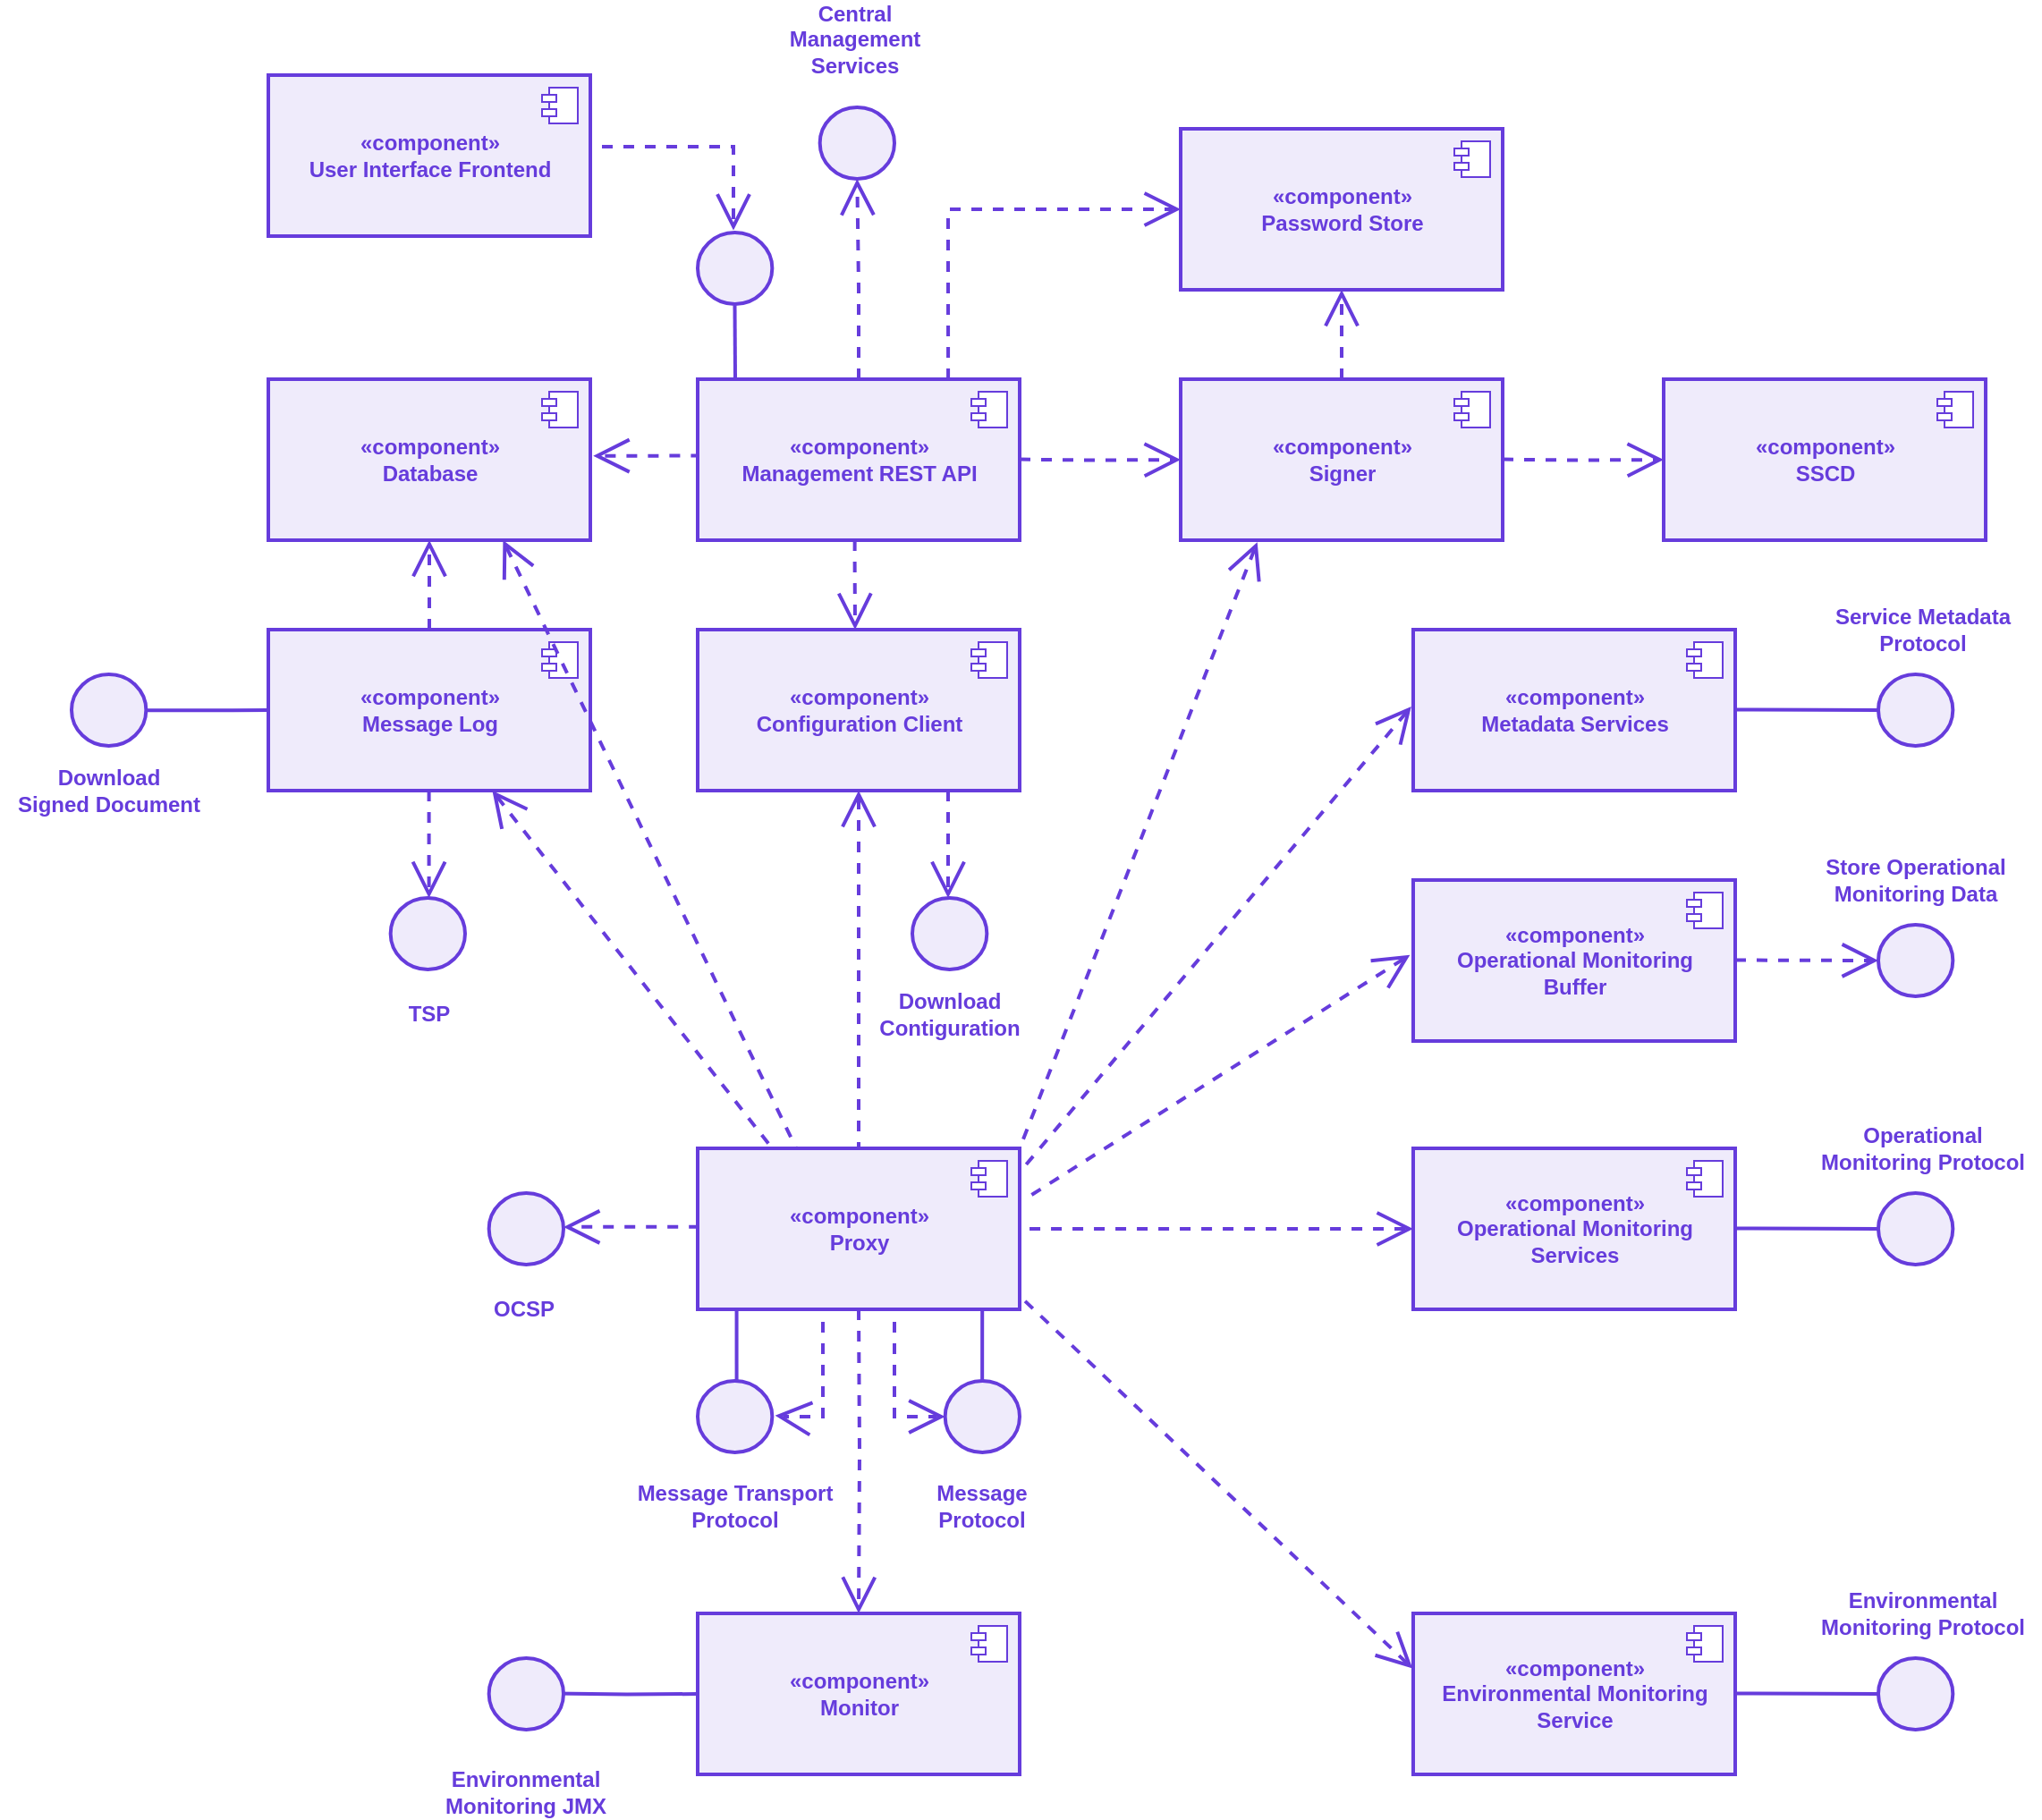 <mxfile version="13.7.3" type="device"><diagram id="MPKiU4DPRB_LrO_i-kwA" name="Page-1"><mxGraphModel dx="2889" dy="1101" grid="1" gridSize="10" guides="1" tooltips="1" connect="1" arrows="1" fold="1" page="1" pageScale="1" pageWidth="827" pageHeight="1169" math="0" shadow="0"><root><mxCell id="0"/><mxCell id="1" parent="0"/><mxCell id="Tkom-iHvt6IjRhjPuWIv-1" value="«component»&lt;br&gt;&lt;span&gt;User Interface Frontend&lt;/span&gt;" style="html=1;dropTarget=0;strokeWidth=2;strokeColor=#663CDC;fontColor=#663CDC;fillColor=#EFEBFB;fontStyle=1" vertex="1" parent="1"><mxGeometry x="120" y="240" width="180" height="90" as="geometry"/></mxCell><mxCell id="Tkom-iHvt6IjRhjPuWIv-2" value="" style="shape=component;jettyWidth=8;jettyHeight=4;fontColor=#663CDC;strokeColor=#663CDC;fontStyle=1" vertex="1" parent="Tkom-iHvt6IjRhjPuWIv-1"><mxGeometry x="1" width="20" height="20" relative="1" as="geometry"><mxPoint x="-27" y="7" as="offset"/></mxGeometry></mxCell><mxCell id="Tkom-iHvt6IjRhjPuWIv-3" value="«component»&lt;br&gt;&lt;span&gt;Database&lt;/span&gt;" style="html=1;dropTarget=0;strokeWidth=2;strokeColor=#663CDC;fontColor=#663CDC;fillColor=#EFEBFB;fontStyle=1" vertex="1" parent="1"><mxGeometry x="120" y="410" width="180" height="90" as="geometry"/></mxCell><mxCell id="Tkom-iHvt6IjRhjPuWIv-4" value="" style="shape=component;jettyWidth=8;jettyHeight=4;fontColor=#663CDC;strokeColor=#663CDC;fontStyle=1" vertex="1" parent="Tkom-iHvt6IjRhjPuWIv-3"><mxGeometry x="1" width="20" height="20" relative="1" as="geometry"><mxPoint x="-27" y="7" as="offset"/></mxGeometry></mxCell><mxCell id="Tkom-iHvt6IjRhjPuWIv-5" value="«component»&lt;br&gt;&lt;span&gt;Message Log&lt;/span&gt;" style="html=1;dropTarget=0;strokeWidth=2;strokeColor=#663CDC;fontColor=#663CDC;fillColor=#EFEBFB;fontStyle=1" vertex="1" parent="1"><mxGeometry x="120" y="550" width="180" height="90" as="geometry"/></mxCell><mxCell id="Tkom-iHvt6IjRhjPuWIv-6" value="" style="shape=component;jettyWidth=8;jettyHeight=4;fontColor=#663CDC;strokeColor=#663CDC;fontStyle=1" vertex="1" parent="Tkom-iHvt6IjRhjPuWIv-5"><mxGeometry x="1" width="20" height="20" relative="1" as="geometry"><mxPoint x="-27" y="7" as="offset"/></mxGeometry></mxCell><mxCell id="Tkom-iHvt6IjRhjPuWIv-7" value="«component»&lt;br&gt;&lt;span&gt;Configuration Client&lt;/span&gt;" style="html=1;dropTarget=0;strokeWidth=2;strokeColor=#663CDC;fontColor=#663CDC;fillColor=#EFEBFB;fontStyle=1" vertex="1" parent="1"><mxGeometry x="360" y="550" width="180" height="90" as="geometry"/></mxCell><mxCell id="Tkom-iHvt6IjRhjPuWIv-8" value="" style="shape=component;jettyWidth=8;jettyHeight=4;fontColor=#663CDC;strokeColor=#663CDC;fontStyle=1" vertex="1" parent="Tkom-iHvt6IjRhjPuWIv-7"><mxGeometry x="1" width="20" height="20" relative="1" as="geometry"><mxPoint x="-27" y="7" as="offset"/></mxGeometry></mxCell><mxCell id="Tkom-iHvt6IjRhjPuWIv-9" value="«component»&lt;br&gt;&lt;span&gt;Management REST API&lt;/span&gt;" style="html=1;dropTarget=0;strokeWidth=2;strokeColor=#663CDC;fontColor=#663CDC;fillColor=#EFEBFB;fontStyle=1" vertex="1" parent="1"><mxGeometry x="360" y="410" width="180" height="90" as="geometry"/></mxCell><mxCell id="Tkom-iHvt6IjRhjPuWIv-10" value="" style="shape=component;jettyWidth=8;jettyHeight=4;fontColor=#663CDC;strokeColor=#663CDC;fontStyle=1" vertex="1" parent="Tkom-iHvt6IjRhjPuWIv-9"><mxGeometry x="1" width="20" height="20" relative="1" as="geometry"><mxPoint x="-27" y="7" as="offset"/></mxGeometry></mxCell><mxCell id="Tkom-iHvt6IjRhjPuWIv-11" value="«component»&lt;br&gt;&lt;span&gt;Signer&lt;/span&gt;" style="html=1;dropTarget=0;strokeWidth=2;strokeColor=#663CDC;fontColor=#663CDC;fillColor=#EFEBFB;fontStyle=1" vertex="1" parent="1"><mxGeometry x="630" y="410" width="180" height="90" as="geometry"/></mxCell><mxCell id="Tkom-iHvt6IjRhjPuWIv-12" value="" style="shape=component;jettyWidth=8;jettyHeight=4;fontColor=#663CDC;strokeColor=#663CDC;fontStyle=1" vertex="1" parent="Tkom-iHvt6IjRhjPuWIv-11"><mxGeometry x="1" width="20" height="20" relative="1" as="geometry"><mxPoint x="-27" y="7" as="offset"/></mxGeometry></mxCell><mxCell id="Tkom-iHvt6IjRhjPuWIv-13" value="«component»&lt;br&gt;&lt;span&gt;Password Store&lt;/span&gt;" style="html=1;dropTarget=0;strokeWidth=2;strokeColor=#663CDC;fontColor=#663CDC;fillColor=#EFEBFB;fontStyle=1" vertex="1" parent="1"><mxGeometry x="630" y="270" width="180" height="90" as="geometry"/></mxCell><mxCell id="Tkom-iHvt6IjRhjPuWIv-14" value="" style="shape=component;jettyWidth=8;jettyHeight=4;fontColor=#663CDC;strokeColor=#663CDC;fontStyle=1" vertex="1" parent="Tkom-iHvt6IjRhjPuWIv-13"><mxGeometry x="1" width="20" height="20" relative="1" as="geometry"><mxPoint x="-27" y="7" as="offset"/></mxGeometry></mxCell><mxCell id="Tkom-iHvt6IjRhjPuWIv-15" value="«component»&lt;br&gt;&lt;span&gt;SSCD&lt;/span&gt;" style="html=1;dropTarget=0;strokeWidth=2;strokeColor=#663CDC;fontColor=#663CDC;fillColor=#EFEBFB;fontStyle=1" vertex="1" parent="1"><mxGeometry x="900" y="410" width="180" height="90" as="geometry"/></mxCell><mxCell id="Tkom-iHvt6IjRhjPuWIv-16" value="" style="shape=component;jettyWidth=8;jettyHeight=4;fontColor=#663CDC;strokeColor=#663CDC;fontStyle=1" vertex="1" parent="Tkom-iHvt6IjRhjPuWIv-15"><mxGeometry x="1" width="20" height="20" relative="1" as="geometry"><mxPoint x="-27" y="7" as="offset"/></mxGeometry></mxCell><mxCell id="Tkom-iHvt6IjRhjPuWIv-17" value="«component»&lt;br&gt;&lt;span&gt;Metadata Services&lt;/span&gt;" style="html=1;dropTarget=0;strokeWidth=2;strokeColor=#663CDC;fontColor=#663CDC;fillColor=#EFEBFB;fontStyle=1" vertex="1" parent="1"><mxGeometry x="760" y="550" width="180" height="90" as="geometry"/></mxCell><mxCell id="Tkom-iHvt6IjRhjPuWIv-18" value="" style="shape=component;jettyWidth=8;jettyHeight=4;fontColor=#663CDC;strokeColor=#663CDC;fontStyle=1" vertex="1" parent="Tkom-iHvt6IjRhjPuWIv-17"><mxGeometry x="1" width="20" height="20" relative="1" as="geometry"><mxPoint x="-27" y="7" as="offset"/></mxGeometry></mxCell><mxCell id="Tkom-iHvt6IjRhjPuWIv-19" value="«component»&lt;br&gt;&lt;span&gt;Operational Monitoring&lt;br&gt;Buffer&lt;/span&gt;" style="html=1;dropTarget=0;strokeWidth=2;strokeColor=#663CDC;fontColor=#663CDC;fillColor=#EFEBFB;fontStyle=1" vertex="1" parent="1"><mxGeometry x="760" y="690" width="180" height="90" as="geometry"/></mxCell><mxCell id="Tkom-iHvt6IjRhjPuWIv-20" value="" style="shape=component;jettyWidth=8;jettyHeight=4;fontColor=#663CDC;strokeColor=#663CDC;fontStyle=1" vertex="1" parent="Tkom-iHvt6IjRhjPuWIv-19"><mxGeometry x="1" width="20" height="20" relative="1" as="geometry"><mxPoint x="-27" y="7" as="offset"/></mxGeometry></mxCell><mxCell id="Tkom-iHvt6IjRhjPuWIv-21" value="«component»&lt;br&gt;&lt;span&gt;Operational Monitoring&lt;br&gt;Services&lt;/span&gt;" style="html=1;dropTarget=0;strokeWidth=2;strokeColor=#663CDC;fontColor=#663CDC;fillColor=#EFEBFB;fontStyle=1" vertex="1" parent="1"><mxGeometry x="760" y="840" width="180" height="90" as="geometry"/></mxCell><mxCell id="Tkom-iHvt6IjRhjPuWIv-22" value="" style="shape=component;jettyWidth=8;jettyHeight=4;fontColor=#663CDC;strokeColor=#663CDC;fontStyle=1" vertex="1" parent="Tkom-iHvt6IjRhjPuWIv-21"><mxGeometry x="1" width="20" height="20" relative="1" as="geometry"><mxPoint x="-27" y="7" as="offset"/></mxGeometry></mxCell><mxCell id="Tkom-iHvt6IjRhjPuWIv-23" value="«component»&lt;br&gt;&lt;span&gt;Proxy&lt;/span&gt;" style="html=1;dropTarget=0;strokeWidth=2;strokeColor=#663CDC;fontColor=#663CDC;fillColor=#EFEBFB;fontStyle=1" vertex="1" parent="1"><mxGeometry x="360" y="840" width="180" height="90" as="geometry"/></mxCell><mxCell id="Tkom-iHvt6IjRhjPuWIv-24" value="" style="shape=component;jettyWidth=8;jettyHeight=4;fontColor=#663CDC;strokeColor=#663CDC;fontStyle=1" vertex="1" parent="Tkom-iHvt6IjRhjPuWIv-23"><mxGeometry x="1" width="20" height="20" relative="1" as="geometry"><mxPoint x="-27" y="7" as="offset"/></mxGeometry></mxCell><mxCell id="Tkom-iHvt6IjRhjPuWIv-25" value="«component»&lt;br&gt;&lt;span&gt;Monitor&lt;/span&gt;" style="html=1;dropTarget=0;strokeWidth=2;strokeColor=#663CDC;fontColor=#663CDC;fillColor=#EFEBFB;fontStyle=1" vertex="1" parent="1"><mxGeometry x="360" y="1100" width="180" height="90" as="geometry"/></mxCell><mxCell id="Tkom-iHvt6IjRhjPuWIv-26" value="" style="shape=component;jettyWidth=8;jettyHeight=4;fontColor=#663CDC;strokeColor=#663CDC;fontStyle=1" vertex="1" parent="Tkom-iHvt6IjRhjPuWIv-25"><mxGeometry x="1" width="20" height="20" relative="1" as="geometry"><mxPoint x="-27" y="7" as="offset"/></mxGeometry></mxCell><mxCell id="Tkom-iHvt6IjRhjPuWIv-27" value="«component»&lt;br&gt;&lt;span&gt;Environmental Monitoring&lt;br&gt;Service&lt;/span&gt;" style="html=1;dropTarget=0;strokeWidth=2;strokeColor=#663CDC;fontColor=#663CDC;fillColor=#EFEBFB;fontStyle=1" vertex="1" parent="1"><mxGeometry x="760" y="1100" width="180" height="90" as="geometry"/></mxCell><mxCell id="Tkom-iHvt6IjRhjPuWIv-28" value="" style="shape=component;jettyWidth=8;jettyHeight=4;fontColor=#663CDC;strokeColor=#663CDC;fontStyle=1" vertex="1" parent="Tkom-iHvt6IjRhjPuWIv-27"><mxGeometry x="1" width="20" height="20" relative="1" as="geometry"><mxPoint x="-27" y="7" as="offset"/></mxGeometry></mxCell><mxCell id="Tkom-iHvt6IjRhjPuWIv-58" value="" style="ellipse;whiteSpace=wrap;html=1;fontFamily=Helvetica;fontSize=12;fontColor=#000000;align=center;points=[];aspect=fixed;resizable=1;strokeWidth=2;strokeColor=#663CDC;fillColor=#EFEBFB;fontStyle=1" vertex="1" parent="1"><mxGeometry x="498.33" y="970" width="41.67" height="40" as="geometry"/></mxCell><mxCell id="Tkom-iHvt6IjRhjPuWIv-60" value="" style="edgeStyle=orthogonalEdgeStyle;rounded=0;orthogonalLoop=1;jettySize=auto;html=1;strokeWidth=2;fontColor=#663CDC;endArrow=none;endFill=0;strokeColor=#663CDC;exitX=0.523;exitY=0.006;exitDx=0;exitDy=0;exitPerimeter=0;entryX=0.121;entryY=1.004;entryDx=0;entryDy=0;entryPerimeter=0;fontStyle=1" edge="1" parent="1" source="Tkom-iHvt6IjRhjPuWIv-89" target="Tkom-iHvt6IjRhjPuWIv-23"><mxGeometry relative="1" as="geometry"><mxPoint x="376" y="971.008" as="sourcePoint"/><mxPoint x="130" y="465" as="targetPoint"/><Array as="points"/></mxGeometry></mxCell><mxCell id="Tkom-iHvt6IjRhjPuWIv-61" value="" style="edgeStyle=orthogonalEdgeStyle;rounded=0;orthogonalLoop=1;jettySize=auto;html=1;strokeWidth=2;fontColor=#663CDC;endArrow=none;endFill=0;strokeColor=#663CDC;exitX=0.498;exitY=0.006;exitDx=0;exitDy=0;exitPerimeter=0;entryX=0.25;entryY=1;entryDx=0;entryDy=0;fontStyle=1" edge="1" parent="1" source="Tkom-iHvt6IjRhjPuWIv-58"><mxGeometry relative="1" as="geometry"><mxPoint x="523" y="971.008" as="sourcePoint"/><mxPoint x="527" y="930" as="targetPoint"/><Array as="points"><mxPoint x="519" y="930"/></Array></mxGeometry></mxCell><mxCell id="Tkom-iHvt6IjRhjPuWIv-62" value="" style="edgeStyle=orthogonalEdgeStyle;rounded=0;orthogonalLoop=1;jettySize=auto;html=1;strokeWidth=2;fontColor=#663CDC;endArrow=none;endFill=0;strokeColor=#663CDC;entryX=0;entryY=0.5;entryDx=0;entryDy=0;fontStyle=1" edge="1" parent="1" target="Tkom-iHvt6IjRhjPuWIv-25"><mxGeometry relative="1" as="geometry"><mxPoint x="280" y="1144.8" as="sourcePoint"/><mxPoint x="350" y="1144.8" as="targetPoint"/></mxGeometry></mxCell><mxCell id="Tkom-iHvt6IjRhjPuWIv-64" value="" style="edgeStyle=orthogonalEdgeStyle;rounded=0;orthogonalLoop=1;jettySize=auto;html=1;strokeWidth=2;fontColor=#663CDC;endArrow=none;endFill=0;strokeColor=#663CDC;fontStyle=1" edge="1" parent="1"><mxGeometry relative="1" as="geometry"><mxPoint x="940" y="1144.8" as="sourcePoint"/><mxPoint x="1020" y="1145" as="targetPoint"/><Array as="points"><mxPoint x="950" y="1144.8"/><mxPoint x="1030" y="1144.8"/></Array></mxGeometry></mxCell><mxCell id="Tkom-iHvt6IjRhjPuWIv-66" value="" style="edgeStyle=orthogonalEdgeStyle;rounded=0;orthogonalLoop=1;jettySize=auto;html=1;strokeWidth=2;fontColor=#663CDC;endArrow=none;endFill=0;strokeColor=#663CDC;fontStyle=1" edge="1" parent="1"><mxGeometry relative="1" as="geometry"><mxPoint x="940" y="884.8" as="sourcePoint"/><mxPoint x="1020" y="885" as="targetPoint"/><Array as="points"><mxPoint x="950" y="884.8"/><mxPoint x="1030" y="884.8"/></Array></mxGeometry></mxCell><mxCell id="Tkom-iHvt6IjRhjPuWIv-67" value="" style="edgeStyle=orthogonalEdgeStyle;rounded=0;orthogonalLoop=1;jettySize=auto;html=1;strokeWidth=2;fontColor=#663CDC;endArrow=none;endFill=0;strokeColor=#663CDC;fontStyle=1" edge="1" parent="1"><mxGeometry relative="1" as="geometry"><mxPoint x="940" y="594.8" as="sourcePoint"/><mxPoint x="1020" y="595" as="targetPoint"/><Array as="points"><mxPoint x="950" y="594.8"/><mxPoint x="1030" y="594.8"/></Array></mxGeometry></mxCell><mxCell id="Tkom-iHvt6IjRhjPuWIv-68" value="" style="edgeStyle=orthogonalEdgeStyle;rounded=0;orthogonalLoop=1;jettySize=auto;html=1;strokeWidth=2;fontColor=#663CDC;endArrow=open;endFill=0;strokeColor=#663CDC;dashed=1;endSize=16;fontStyle=1" edge="1" parent="1"><mxGeometry relative="1" as="geometry"><mxPoint x="940" y="734.8" as="sourcePoint"/><mxPoint x="1020" y="735" as="targetPoint"/><Array as="points"><mxPoint x="950" y="734.8"/><mxPoint x="1030" y="734.8"/></Array></mxGeometry></mxCell><mxCell id="Tkom-iHvt6IjRhjPuWIv-71" value="" style="edgeStyle=orthogonalEdgeStyle;rounded=0;orthogonalLoop=1;jettySize=auto;html=1;strokeWidth=2;fontColor=#663CDC;endArrow=open;endFill=0;strokeColor=#663CDC;dashed=1;endSize=16;entryX=0;entryY=0.5;entryDx=0;entryDy=0;fontStyle=1" edge="1" parent="1" target="Tkom-iHvt6IjRhjPuWIv-11"><mxGeometry relative="1" as="geometry"><mxPoint x="540" y="454.8" as="sourcePoint"/><mxPoint x="620" y="455.0" as="targetPoint"/><Array as="points"/></mxGeometry></mxCell><mxCell id="Tkom-iHvt6IjRhjPuWIv-72" value="" style="edgeStyle=orthogonalEdgeStyle;rounded=0;orthogonalLoop=1;jettySize=auto;html=1;strokeWidth=2;fontColor=#663CDC;endArrow=open;endFill=0;strokeColor=#663CDC;dashed=1;endSize=16;entryX=0;entryY=0.5;entryDx=0;entryDy=0;fontStyle=1" edge="1" parent="1" target="Tkom-iHvt6IjRhjPuWIv-15"><mxGeometry relative="1" as="geometry"><mxPoint x="810" y="454.8" as="sourcePoint"/><mxPoint x="890" y="455.0" as="targetPoint"/><Array as="points"/></mxGeometry></mxCell><mxCell id="Tkom-iHvt6IjRhjPuWIv-73" value="" style="edgeStyle=orthogonalEdgeStyle;rounded=0;orthogonalLoop=1;jettySize=auto;html=1;strokeWidth=2;fontColor=#663CDC;endArrow=open;endFill=0;strokeColor=#663CDC;dashed=1;endSize=16;exitX=0.5;exitY=0;exitDx=0;exitDy=0;entryX=0.5;entryY=1;entryDx=0;entryDy=0;fontStyle=1" edge="1" parent="1" source="Tkom-iHvt6IjRhjPuWIv-11" target="Tkom-iHvt6IjRhjPuWIv-13"><mxGeometry relative="1" as="geometry"><mxPoint x="690" y="380" as="sourcePoint"/><mxPoint x="770" y="380.2" as="targetPoint"/><Array as="points"/></mxGeometry></mxCell><mxCell id="Tkom-iHvt6IjRhjPuWIv-74" value="" style="edgeStyle=orthogonalEdgeStyle;rounded=0;orthogonalLoop=1;jettySize=auto;html=1;strokeWidth=2;fontColor=#663CDC;endArrow=open;endFill=0;strokeColor=#663CDC;dashed=1;endSize=16;exitX=0.5;exitY=0;exitDx=0;exitDy=0;fontStyle=1" edge="1" parent="1" source="Tkom-iHvt6IjRhjPuWIv-9" target="Tkom-iHvt6IjRhjPuWIv-95"><mxGeometry relative="1" as="geometry"><mxPoint x="449.8" y="398" as="sourcePoint"/><mxPoint x="449.8" y="348" as="targetPoint"/><Array as="points"/></mxGeometry></mxCell><mxCell id="Tkom-iHvt6IjRhjPuWIv-77" value="" style="edgeStyle=orthogonalEdgeStyle;rounded=0;orthogonalLoop=1;jettySize=auto;html=1;strokeWidth=2;fontColor=#663CDC;endArrow=open;endFill=0;strokeColor=#663CDC;dashed=1;endSize=16;entryX=1.009;entryY=0.476;entryDx=0;entryDy=0;entryPerimeter=0;exitX=0;exitY=0.5;exitDx=0;exitDy=0;fontStyle=1" edge="1" parent="1" source="Tkom-iHvt6IjRhjPuWIv-9" target="Tkom-iHvt6IjRhjPuWIv-3"><mxGeometry relative="1" as="geometry"><mxPoint x="320" y="530" as="sourcePoint"/><mxPoint x="400" y="530.2" as="targetPoint"/><Array as="points"><mxPoint x="360" y="453"/></Array></mxGeometry></mxCell><mxCell id="Tkom-iHvt6IjRhjPuWIv-78" value="" style="edgeStyle=orthogonalEdgeStyle;rounded=0;orthogonalLoop=1;jettySize=auto;html=1;strokeWidth=2;fontColor=#663CDC;endArrow=open;endFill=0;strokeColor=#663CDC;dashed=1;endSize=16;entryX=0.5;entryY=1;entryDx=0;entryDy=0;exitX=0.5;exitY=0;exitDx=0;exitDy=0;fontStyle=1" edge="1" parent="1" source="Tkom-iHvt6IjRhjPuWIv-5" target="Tkom-iHvt6IjRhjPuWIv-3"><mxGeometry relative="1" as="geometry"><mxPoint x="140" y="530" as="sourcePoint"/><mxPoint x="220" y="530.2" as="targetPoint"/><Array as="points"/></mxGeometry></mxCell><mxCell id="Tkom-iHvt6IjRhjPuWIv-79" value="" style="edgeStyle=orthogonalEdgeStyle;rounded=0;orthogonalLoop=1;jettySize=auto;html=1;strokeWidth=2;fontColor=#663CDC;endArrow=open;endFill=0;strokeColor=#663CDC;dashed=1;endSize=16;exitX=0.75;exitY=1;exitDx=0;exitDy=0;fontStyle=1" edge="1" parent="1"><mxGeometry relative="1" as="geometry"><mxPoint x="209.8" y="640" as="sourcePoint"/><mxPoint x="209.8" y="700" as="targetPoint"/><Array as="points"/></mxGeometry></mxCell><mxCell id="Tkom-iHvt6IjRhjPuWIv-80" value="" style="edgeStyle=orthogonalEdgeStyle;rounded=0;orthogonalLoop=1;jettySize=auto;html=1;strokeWidth=2;fontColor=#663CDC;endArrow=open;endFill=0;strokeColor=#663CDC;dashed=1;endSize=16;entryX=1.009;entryY=0.476;entryDx=0;entryDy=0;entryPerimeter=0;exitX=0;exitY=0.5;exitDx=0;exitDy=0;fontStyle=1" edge="1" parent="1" source="Tkom-iHvt6IjRhjPuWIv-23"><mxGeometry relative="1" as="geometry"><mxPoint x="343.38" y="886.1" as="sourcePoint"/><mxPoint x="285.0" y="883.94" as="targetPoint"/><Array as="points"><mxPoint x="360" y="884"/></Array></mxGeometry></mxCell><mxCell id="Tkom-iHvt6IjRhjPuWIv-81" value="" style="edgeStyle=orthogonalEdgeStyle;rounded=0;orthogonalLoop=1;jettySize=auto;html=1;strokeWidth=2;fontColor=#663CDC;endArrow=open;endFill=0;strokeColor=#663CDC;dashed=1;endSize=16;exitX=0.75;exitY=1;exitDx=0;exitDy=0;entryX=0.5;entryY=0;entryDx=0;entryDy=0;fontStyle=1" edge="1" parent="1" target="Tkom-iHvt6IjRhjPuWIv-25"><mxGeometry relative="1" as="geometry"><mxPoint x="450" y="930" as="sourcePoint"/><mxPoint x="450" y="990" as="targetPoint"/><Array as="points"/></mxGeometry></mxCell><mxCell id="Tkom-iHvt6IjRhjPuWIv-83" value="" style="edgeStyle=orthogonalEdgeStyle;rounded=0;orthogonalLoop=1;jettySize=auto;html=1;strokeWidth=2;fontColor=#663CDC;endArrow=open;endFill=0;strokeColor=#663CDC;dashed=1;endSize=16;exitX=0.75;exitY=1;exitDx=0;exitDy=0;entryX=1.039;entryY=0.485;entryDx=0;entryDy=0;entryPerimeter=0;jumpSize=6;fontStyle=1" edge="1" parent="1" target="Tkom-iHvt6IjRhjPuWIv-89"><mxGeometry relative="1" as="geometry"><mxPoint x="425" y="930" as="sourcePoint"/><mxPoint x="410" y="1020" as="targetPoint"/><Array as="points"><mxPoint x="430" y="930"/><mxPoint x="430" y="990"/><mxPoint x="410" y="990"/></Array></mxGeometry></mxCell><mxCell id="Tkom-iHvt6IjRhjPuWIv-85" value="" style="endArrow=none;html=1;strokeWidth=2;fontColor=#663CDC;entryX=1.011;entryY=0.938;entryDx=0;entryDy=0;entryPerimeter=0;exitX=-0.002;exitY=0.342;exitDx=0;exitDy=0;exitPerimeter=0;endFill=0;endSize=16;startArrow=open;startFill=0;startSize=16;dashed=1;strokeColor=#663CDC;fontStyle=1" edge="1" parent="1" source="Tkom-iHvt6IjRhjPuWIv-27" target="Tkom-iHvt6IjRhjPuWIv-23"><mxGeometry width="50" height="50" relative="1" as="geometry"><mxPoint x="630" y="1030" as="sourcePoint"/><mxPoint x="680" y="980" as="targetPoint"/></mxGeometry></mxCell><mxCell id="Tkom-iHvt6IjRhjPuWIv-86" value="" style="ellipse;whiteSpace=wrap;html=1;fontFamily=Helvetica;fontSize=12;fontColor=#000000;align=center;points=[];aspect=fixed;resizable=1;strokeWidth=2;strokeColor=#663CDC;fillColor=#EFEBFB;fontStyle=1" vertex="1" parent="1"><mxGeometry x="480" y="700" width="41.67" height="40" as="geometry"/></mxCell><mxCell id="Tkom-iHvt6IjRhjPuWIv-87" value="" style="ellipse;whiteSpace=wrap;html=1;fontFamily=Helvetica;fontSize=12;fontColor=#000000;align=center;points=[];aspect=fixed;resizable=1;strokeWidth=2;strokeColor=#663CDC;fillColor=#EFEBFB;fontStyle=1" vertex="1" parent="1"><mxGeometry x="188.33" y="700" width="41.67" height="40" as="geometry"/></mxCell><mxCell id="Tkom-iHvt6IjRhjPuWIv-88" value="" style="ellipse;whiteSpace=wrap;html=1;fontFamily=Helvetica;fontSize=12;fontColor=#000000;align=center;points=[];aspect=fixed;resizable=1;strokeWidth=2;strokeColor=#663CDC;fillColor=#EFEBFB;fontStyle=1" vertex="1" parent="1"><mxGeometry x="243.33" y="865" width="41.67" height="40" as="geometry"/></mxCell><mxCell id="Tkom-iHvt6IjRhjPuWIv-89" value="" style="ellipse;whiteSpace=wrap;html=1;fontFamily=Helvetica;fontSize=12;fontColor=#000000;align=center;points=[];aspect=fixed;resizable=1;strokeWidth=2;strokeColor=#663CDC;fillColor=#EFEBFB;fontStyle=1" vertex="1" parent="1"><mxGeometry x="360.0" y="970" width="41.67" height="40" as="geometry"/></mxCell><mxCell id="Tkom-iHvt6IjRhjPuWIv-90" value="" style="ellipse;whiteSpace=wrap;html=1;fontFamily=Helvetica;fontSize=12;fontColor=#000000;align=center;points=[];aspect=fixed;resizable=1;strokeWidth=2;strokeColor=#663CDC;fillColor=#EFEBFB;fontStyle=1" vertex="1" parent="1"><mxGeometry x="243.33" y="1125" width="41.67" height="40" as="geometry"/></mxCell><mxCell id="Tkom-iHvt6IjRhjPuWIv-91" value="" style="ellipse;whiteSpace=wrap;html=1;fontFamily=Helvetica;fontSize=12;fontColor=#000000;align=center;points=[];aspect=fixed;resizable=1;strokeWidth=2;strokeColor=#663CDC;fillColor=#EFEBFB;fontStyle=1" vertex="1" parent="1"><mxGeometry x="1020" y="1125" width="41.67" height="40" as="geometry"/></mxCell><mxCell id="Tkom-iHvt6IjRhjPuWIv-92" value="" style="ellipse;whiteSpace=wrap;html=1;fontFamily=Helvetica;fontSize=12;fontColor=#000000;align=center;points=[];aspect=fixed;resizable=1;strokeWidth=2;strokeColor=#663CDC;fillColor=#EFEBFB;fontStyle=1" vertex="1" parent="1"><mxGeometry x="1020" y="865" width="41.67" height="40" as="geometry"/></mxCell><mxCell id="Tkom-iHvt6IjRhjPuWIv-93" value="" style="ellipse;whiteSpace=wrap;html=1;fontFamily=Helvetica;fontSize=12;fontColor=#000000;align=center;points=[];aspect=fixed;resizable=1;strokeWidth=2;strokeColor=#663CDC;fillColor=#EFEBFB;fontStyle=1" vertex="1" parent="1"><mxGeometry x="1020.0" y="715" width="41.67" height="40" as="geometry"/></mxCell><mxCell id="Tkom-iHvt6IjRhjPuWIv-94" value="" style="ellipse;whiteSpace=wrap;html=1;fontFamily=Helvetica;fontSize=12;fontColor=#000000;align=center;points=[];aspect=fixed;resizable=1;strokeWidth=2;strokeColor=#663CDC;fillColor=#EFEBFB;fontStyle=1" vertex="1" parent="1"><mxGeometry x="1020" y="575" width="41.67" height="40" as="geometry"/></mxCell><mxCell id="Tkom-iHvt6IjRhjPuWIv-95" value="" style="ellipse;whiteSpace=wrap;html=1;fontFamily=Helvetica;fontSize=12;fontColor=#000000;align=center;points=[];aspect=fixed;resizable=1;strokeWidth=2;strokeColor=#663CDC;fillColor=#EFEBFB;fontStyle=1" vertex="1" parent="1"><mxGeometry x="428.33" y="258" width="41.67" height="40" as="geometry"/></mxCell><mxCell id="Tkom-iHvt6IjRhjPuWIv-96" value="" style="ellipse;whiteSpace=wrap;html=1;fontFamily=Helvetica;fontSize=12;fontColor=#000000;align=center;points=[];aspect=fixed;resizable=1;strokeWidth=2;strokeColor=#663CDC;fillColor=#EFEBFB;fontStyle=1" vertex="1" parent="1"><mxGeometry x="10" y="575" width="41.67" height="40" as="geometry"/></mxCell><mxCell id="Tkom-iHvt6IjRhjPuWIv-97" value="" style="edgeStyle=orthogonalEdgeStyle;rounded=0;orthogonalLoop=1;jettySize=auto;html=1;strokeWidth=2;fontColor=#663CDC;endArrow=open;endFill=0;strokeColor=#663CDC;dashed=1;endSize=16;exitX=0.75;exitY=1;exitDx=0;exitDy=0;fontStyle=1" edge="1" parent="1"><mxGeometry relative="1" as="geometry"><mxPoint x="500" y="640" as="sourcePoint"/><mxPoint x="500" y="700" as="targetPoint"/><Array as="points"><mxPoint x="500" y="650"/><mxPoint x="500" y="650"/></Array></mxGeometry></mxCell><mxCell id="Tkom-iHvt6IjRhjPuWIv-99" value="" style="edgeStyle=orthogonalEdgeStyle;rounded=0;orthogonalLoop=1;jettySize=auto;html=1;strokeWidth=2;fontColor=#663CDC;endArrow=none;endFill=0;strokeColor=#663CDC;exitX=1.003;exitY=0.503;exitDx=0;exitDy=0;exitPerimeter=0;fontStyle=1" edge="1" parent="1" source="Tkom-iHvt6IjRhjPuWIv-96"><mxGeometry relative="1" as="geometry"><mxPoint x="60" y="595" as="sourcePoint"/><mxPoint x="120" y="595" as="targetPoint"/><Array as="points"><mxPoint x="100" y="595"/></Array></mxGeometry></mxCell><mxCell id="Tkom-iHvt6IjRhjPuWIv-100" value="" style="edgeStyle=orthogonalEdgeStyle;rounded=0;orthogonalLoop=1;jettySize=auto;html=1;strokeWidth=2;fontColor=#663CDC;endArrow=open;endFill=0;strokeColor=#663CDC;dashed=1;endSize=16;exitX=0.75;exitY=1;exitDx=0;exitDy=0;fontStyle=1" edge="1" parent="1" target="Tkom-iHvt6IjRhjPuWIv-58"><mxGeometry relative="1" as="geometry"><mxPoint x="465" y="930" as="sourcePoint"/><mxPoint x="443.295" y="989.4" as="targetPoint"/><Array as="points"><mxPoint x="470" y="930"/><mxPoint x="470" y="990"/></Array></mxGeometry></mxCell><mxCell id="Tkom-iHvt6IjRhjPuWIv-101" value="" style="endArrow=none;html=1;strokeWidth=2;fontColor=#663CDC;endFill=0;endSize=16;startArrow=open;startFill=0;startSize=16;dashed=1;strokeColor=#663CDC;exitX=-0.01;exitY=0.465;exitDx=0;exitDy=0;exitPerimeter=0;fontStyle=1" edge="1" parent="1" source="Tkom-iHvt6IjRhjPuWIv-19"><mxGeometry width="50" height="50" relative="1" as="geometry"><mxPoint x="720" y="860" as="sourcePoint"/><mxPoint x="542" y="869" as="targetPoint"/></mxGeometry></mxCell><mxCell id="Tkom-iHvt6IjRhjPuWIv-102" value="" style="endArrow=none;html=1;strokeWidth=2;fontColor=#663CDC;entryX=1.013;entryY=0.118;entryDx=0;entryDy=0;entryPerimeter=0;endFill=0;endSize=16;startArrow=open;startFill=0;startSize=16;dashed=1;strokeColor=#663CDC;exitX=-0.006;exitY=0.478;exitDx=0;exitDy=0;exitPerimeter=0;fontStyle=1" edge="1" parent="1" source="Tkom-iHvt6IjRhjPuWIv-17" target="Tkom-iHvt6IjRhjPuWIv-23"><mxGeometry width="50" height="50" relative="1" as="geometry"><mxPoint x="740" y="680" as="sourcePoint"/><mxPoint x="552.16" y="878.98" as="targetPoint"/></mxGeometry></mxCell><mxCell id="Tkom-iHvt6IjRhjPuWIv-103" value="" style="endArrow=none;html=1;strokeWidth=2;fontColor=#663CDC;entryX=1;entryY=0;entryDx=0;entryDy=0;endFill=0;endSize=16;startArrow=open;startFill=0;startSize=16;dashed=1;strokeColor=#663CDC;exitX=0.238;exitY=1.012;exitDx=0;exitDy=0;exitPerimeter=0;fontStyle=1" edge="1" parent="1" source="Tkom-iHvt6IjRhjPuWIv-11" target="Tkom-iHvt6IjRhjPuWIv-23"><mxGeometry width="50" height="50" relative="1" as="geometry"><mxPoint x="720" y="570" as="sourcePoint"/><mxPoint x="552.34" y="860.62" as="targetPoint"/></mxGeometry></mxCell><mxCell id="Tkom-iHvt6IjRhjPuWIv-105" value="" style="endArrow=none;html=1;strokeWidth=2;fontColor=#663CDC;endFill=0;endSize=16;startArrow=open;startFill=0;startSize=16;dashed=1;strokeColor=#663CDC;exitX=0;exitY=0.5;exitDx=0;exitDy=0;entryX=1;entryY=0.5;entryDx=0;entryDy=0;fontStyle=1" edge="1" parent="1" source="Tkom-iHvt6IjRhjPuWIv-21" target="Tkom-iHvt6IjRhjPuWIv-23"><mxGeometry width="50" height="50" relative="1" as="geometry"><mxPoint x="768.2" y="741.85" as="sourcePoint"/><mxPoint x="552" y="879" as="targetPoint"/></mxGeometry></mxCell><mxCell id="Tkom-iHvt6IjRhjPuWIv-106" value="" style="endArrow=none;html=1;strokeWidth=2;fontColor=#663CDC;entryX=0.5;entryY=0;entryDx=0;entryDy=0;endFill=0;endSize=16;startArrow=open;startFill=0;startSize=16;dashed=1;strokeColor=#663CDC;exitX=0.5;exitY=1;exitDx=0;exitDy=0;fontStyle=1" edge="1" parent="1" source="Tkom-iHvt6IjRhjPuWIv-7" target="Tkom-iHvt6IjRhjPuWIv-23"><mxGeometry width="50" height="50" relative="1" as="geometry"><mxPoint x="682.84" y="511.08" as="sourcePoint"/><mxPoint x="550" y="850" as="targetPoint"/></mxGeometry></mxCell><mxCell id="Tkom-iHvt6IjRhjPuWIv-107" value="" style="endArrow=none;html=1;strokeWidth=2;fontColor=#663CDC;entryX=0.306;entryY=0;entryDx=0;entryDy=0;endFill=0;endSize=16;startArrow=open;startFill=0;startSize=16;dashed=1;strokeColor=#663CDC;exitX=0.729;exitY=1;exitDx=0;exitDy=0;entryPerimeter=0;exitPerimeter=0;fontStyle=1" edge="1" parent="1" source="Tkom-iHvt6IjRhjPuWIv-3" target="Tkom-iHvt6IjRhjPuWIv-23"><mxGeometry width="50" height="50" relative="1" as="geometry"><mxPoint x="460" y="650" as="sourcePoint"/><mxPoint x="460" y="850" as="targetPoint"/></mxGeometry></mxCell><mxCell id="Tkom-iHvt6IjRhjPuWIv-108" value="" style="endArrow=none;html=1;strokeWidth=2;fontColor=#663CDC;entryX=0.224;entryY=-0.019;entryDx=0;entryDy=0;endFill=0;endSize=16;startArrow=open;startFill=0;startSize=16;dashed=1;strokeColor=#663CDC;entryPerimeter=0;fontStyle=1" edge="1" parent="1" source="Tkom-iHvt6IjRhjPuWIv-5" target="Tkom-iHvt6IjRhjPuWIv-23"><mxGeometry width="50" height="50" relative="1" as="geometry"><mxPoint x="261.22" y="510" as="sourcePoint"/><mxPoint x="425.08" y="850" as="targetPoint"/></mxGeometry></mxCell><mxCell id="Tkom-iHvt6IjRhjPuWIv-109" value="" style="edgeStyle=orthogonalEdgeStyle;rounded=0;orthogonalLoop=1;jettySize=auto;html=1;strokeWidth=2;fontColor=#663CDC;endArrow=open;endFill=0;strokeColor=#663CDC;dashed=1;endSize=16;entryX=0;entryY=0.5;entryDx=0;entryDy=0;exitX=0.778;exitY=0;exitDx=0;exitDy=0;exitPerimeter=0;fontStyle=1" edge="1" parent="1" source="Tkom-iHvt6IjRhjPuWIv-9" target="Tkom-iHvt6IjRhjPuWIv-13"><mxGeometry relative="1" as="geometry"><mxPoint x="550" y="464.8" as="sourcePoint"/><mxPoint x="640" y="465" as="targetPoint"/><Array as="points"/></mxGeometry></mxCell><mxCell id="Tkom-iHvt6IjRhjPuWIv-111" value="&lt;span&gt;Central&lt;br&gt;Management&lt;br&gt;Services&lt;/span&gt;" style="text;html=1;strokeColor=none;fillColor=none;align=center;verticalAlign=middle;whiteSpace=wrap;rounded=0;fontColor=#663CDC;fontStyle=1" vertex="1" parent="1"><mxGeometry x="428.33" y="210" width="40" height="20" as="geometry"/></mxCell><mxCell id="Tkom-iHvt6IjRhjPuWIv-112" value="&lt;span&gt;Download&lt;br&gt;&lt;/span&gt;Signed Document" style="text;html=1;strokeColor=none;fillColor=none;align=center;verticalAlign=middle;whiteSpace=wrap;rounded=0;fontColor=#663CDC;fontStyle=1" vertex="1" parent="1"><mxGeometry x="-29.17" y="630" width="120" height="20" as="geometry"/></mxCell><mxCell id="Tkom-iHvt6IjRhjPuWIv-113" value="TSP" style="text;html=1;strokeColor=none;fillColor=none;align=center;verticalAlign=middle;whiteSpace=wrap;rounded=0;fontColor=#663CDC;fontStyle=1" vertex="1" parent="1"><mxGeometry x="190" y="755" width="40" height="20" as="geometry"/></mxCell><mxCell id="Tkom-iHvt6IjRhjPuWIv-114" value="OCSP" style="text;html=1;strokeColor=none;fillColor=none;align=center;verticalAlign=middle;whiteSpace=wrap;rounded=0;fontColor=#663CDC;fontStyle=1" vertex="1" parent="1"><mxGeometry x="243.33" y="920" width="40" height="20" as="geometry"/></mxCell><mxCell id="Tkom-iHvt6IjRhjPuWIv-115" value="Message Transport&lt;br&gt;Protocol" style="text;html=1;strokeColor=none;fillColor=none;align=center;verticalAlign=middle;whiteSpace=wrap;rounded=0;fontColor=#663CDC;fontStyle=1" vertex="1" parent="1"><mxGeometry x="315.84" y="1030" width="130" height="20" as="geometry"/></mxCell><mxCell id="Tkom-iHvt6IjRhjPuWIv-116" value="Download&lt;br&gt;Contiguration" style="text;html=1;strokeColor=none;fillColor=none;align=center;verticalAlign=middle;whiteSpace=wrap;rounded=0;fontColor=#663CDC;fontStyle=1" vertex="1" parent="1"><mxGeometry x="435.83" y="755" width="130" height="20" as="geometry"/></mxCell><mxCell id="Tkom-iHvt6IjRhjPuWIv-117" value="Environmental&lt;br&gt;Monitoring JMX" style="text;html=1;strokeColor=none;fillColor=none;align=center;verticalAlign=middle;whiteSpace=wrap;rounded=0;fontColor=#663CDC;fontStyle=1" vertex="1" parent="1"><mxGeometry x="199.17" y="1190" width="130" height="20" as="geometry"/></mxCell><mxCell id="Tkom-iHvt6IjRhjPuWIv-118" value="Message&lt;br&gt;Protocol" style="text;html=1;strokeColor=none;fillColor=none;align=center;verticalAlign=middle;whiteSpace=wrap;rounded=0;fontColor=#663CDC;fontStyle=1" vertex="1" parent="1"><mxGeometry x="454.17" y="1030" width="130" height="20" as="geometry"/></mxCell><mxCell id="Tkom-iHvt6IjRhjPuWIv-119" value="Service Metadata&lt;br&gt;Protocol" style="text;html=1;strokeColor=none;fillColor=none;align=center;verticalAlign=middle;whiteSpace=wrap;rounded=0;fontColor=#663CDC;fontStyle=1" vertex="1" parent="1"><mxGeometry x="980" y="540" width="130" height="20" as="geometry"/></mxCell><mxCell id="Tkom-iHvt6IjRhjPuWIv-120" value="Store Operational&lt;br&gt;Monitoring Data" style="text;html=1;strokeColor=none;fillColor=none;align=center;verticalAlign=middle;whiteSpace=wrap;rounded=0;fontColor=#663CDC;fontStyle=1" vertex="1" parent="1"><mxGeometry x="975.84" y="680" width="130" height="20" as="geometry"/></mxCell><mxCell id="Tkom-iHvt6IjRhjPuWIv-121" value="Operational&lt;br&gt;Monitoring Protocol" style="text;html=1;strokeColor=none;fillColor=none;align=center;verticalAlign=middle;whiteSpace=wrap;rounded=0;fontColor=#663CDC;fontStyle=1" vertex="1" parent="1"><mxGeometry x="980" y="830" width="130" height="20" as="geometry"/></mxCell><mxCell id="Tkom-iHvt6IjRhjPuWIv-122" value="Environmental&lt;br&gt;Monitoring Protocol" style="text;html=1;strokeColor=none;fillColor=none;align=center;verticalAlign=middle;whiteSpace=wrap;rounded=0;fontColor=#663CDC;fontStyle=1" vertex="1" parent="1"><mxGeometry x="980" y="1090" width="130" height="20" as="geometry"/></mxCell><mxCell id="Tkom-iHvt6IjRhjPuWIv-128" value="" style="ellipse;whiteSpace=wrap;html=1;fontFamily=Helvetica;fontSize=12;fontColor=#000000;align=center;points=[];aspect=fixed;resizable=1;strokeWidth=2;strokeColor=#663CDC;fillColor=#EFEBFB;fontStyle=1" vertex="1" parent="1"><mxGeometry x="360" y="328" width="41.67" height="40" as="geometry"/></mxCell><mxCell id="Tkom-iHvt6IjRhjPuWIv-133" value="" style="edgeStyle=orthogonalEdgeStyle;rounded=0;orthogonalLoop=1;jettySize=auto;html=1;strokeWidth=2;fontColor=#663CDC;endArrow=none;endFill=0;strokeColor=#663CDC;endSize=16;fontStyle=1;entryX=0.498;entryY=1.017;entryDx=0;entryDy=0;entryPerimeter=0;" edge="1" parent="1" target="Tkom-iHvt6IjRhjPuWIv-128"><mxGeometry relative="1" as="geometry"><mxPoint x="381" y="409" as="sourcePoint"/><mxPoint x="381" y="371" as="targetPoint"/><Array as="points"><mxPoint x="381" y="409"/></Array></mxGeometry></mxCell><mxCell id="Tkom-iHvt6IjRhjPuWIv-134" value="" style="edgeStyle=orthogonalEdgeStyle;rounded=0;orthogonalLoop=1;jettySize=auto;html=1;strokeWidth=2;fontColor=#663CDC;endArrow=open;endFill=0;strokeColor=#663CDC;dashed=1;endSize=16;entryX=0.48;entryY=-0.03;entryDx=0;entryDy=0;entryPerimeter=0;exitX=1;exitY=0.25;exitDx=0;exitDy=0;fontStyle=1" edge="1" parent="1" source="Tkom-iHvt6IjRhjPuWIv-1" target="Tkom-iHvt6IjRhjPuWIv-128"><mxGeometry relative="1" as="geometry"><mxPoint x="387.55" y="272.2" as="sourcePoint"/><mxPoint x="329.17" y="270.04" as="targetPoint"/><Array as="points"><mxPoint x="300" y="280"/><mxPoint x="380" y="280"/></Array></mxGeometry></mxCell><mxCell id="Tkom-iHvt6IjRhjPuWIv-135" value="" style="edgeStyle=orthogonalEdgeStyle;rounded=0;orthogonalLoop=1;jettySize=auto;html=1;strokeWidth=2;fontColor=#663CDC;endArrow=open;endFill=0;strokeColor=#663CDC;dashed=1;endSize=16;exitX=0.75;exitY=1;exitDx=0;exitDy=0;fontStyle=1" edge="1" parent="1"><mxGeometry relative="1" as="geometry"><mxPoint x="447.83" y="500" as="sourcePoint"/><mxPoint x="448" y="550" as="targetPoint"/><Array as="points"><mxPoint x="447.83" y="510"/><mxPoint x="447.83" y="510"/></Array></mxGeometry></mxCell></root></mxGraphModel></diagram></mxfile>